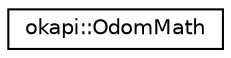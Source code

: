 digraph "Graphical Class Hierarchy"
{
 // LATEX_PDF_SIZE
  edge [fontname="Helvetica",fontsize="10",labelfontname="Helvetica",labelfontsize="10"];
  node [fontname="Helvetica",fontsize="10",shape=record];
  rankdir="LR";
  Node0 [label="okapi::OdomMath",height=0.2,width=0.4,color="black", fillcolor="white", style="filled",URL="$classokapi_1_1OdomMath.html",tooltip=" "];
}
